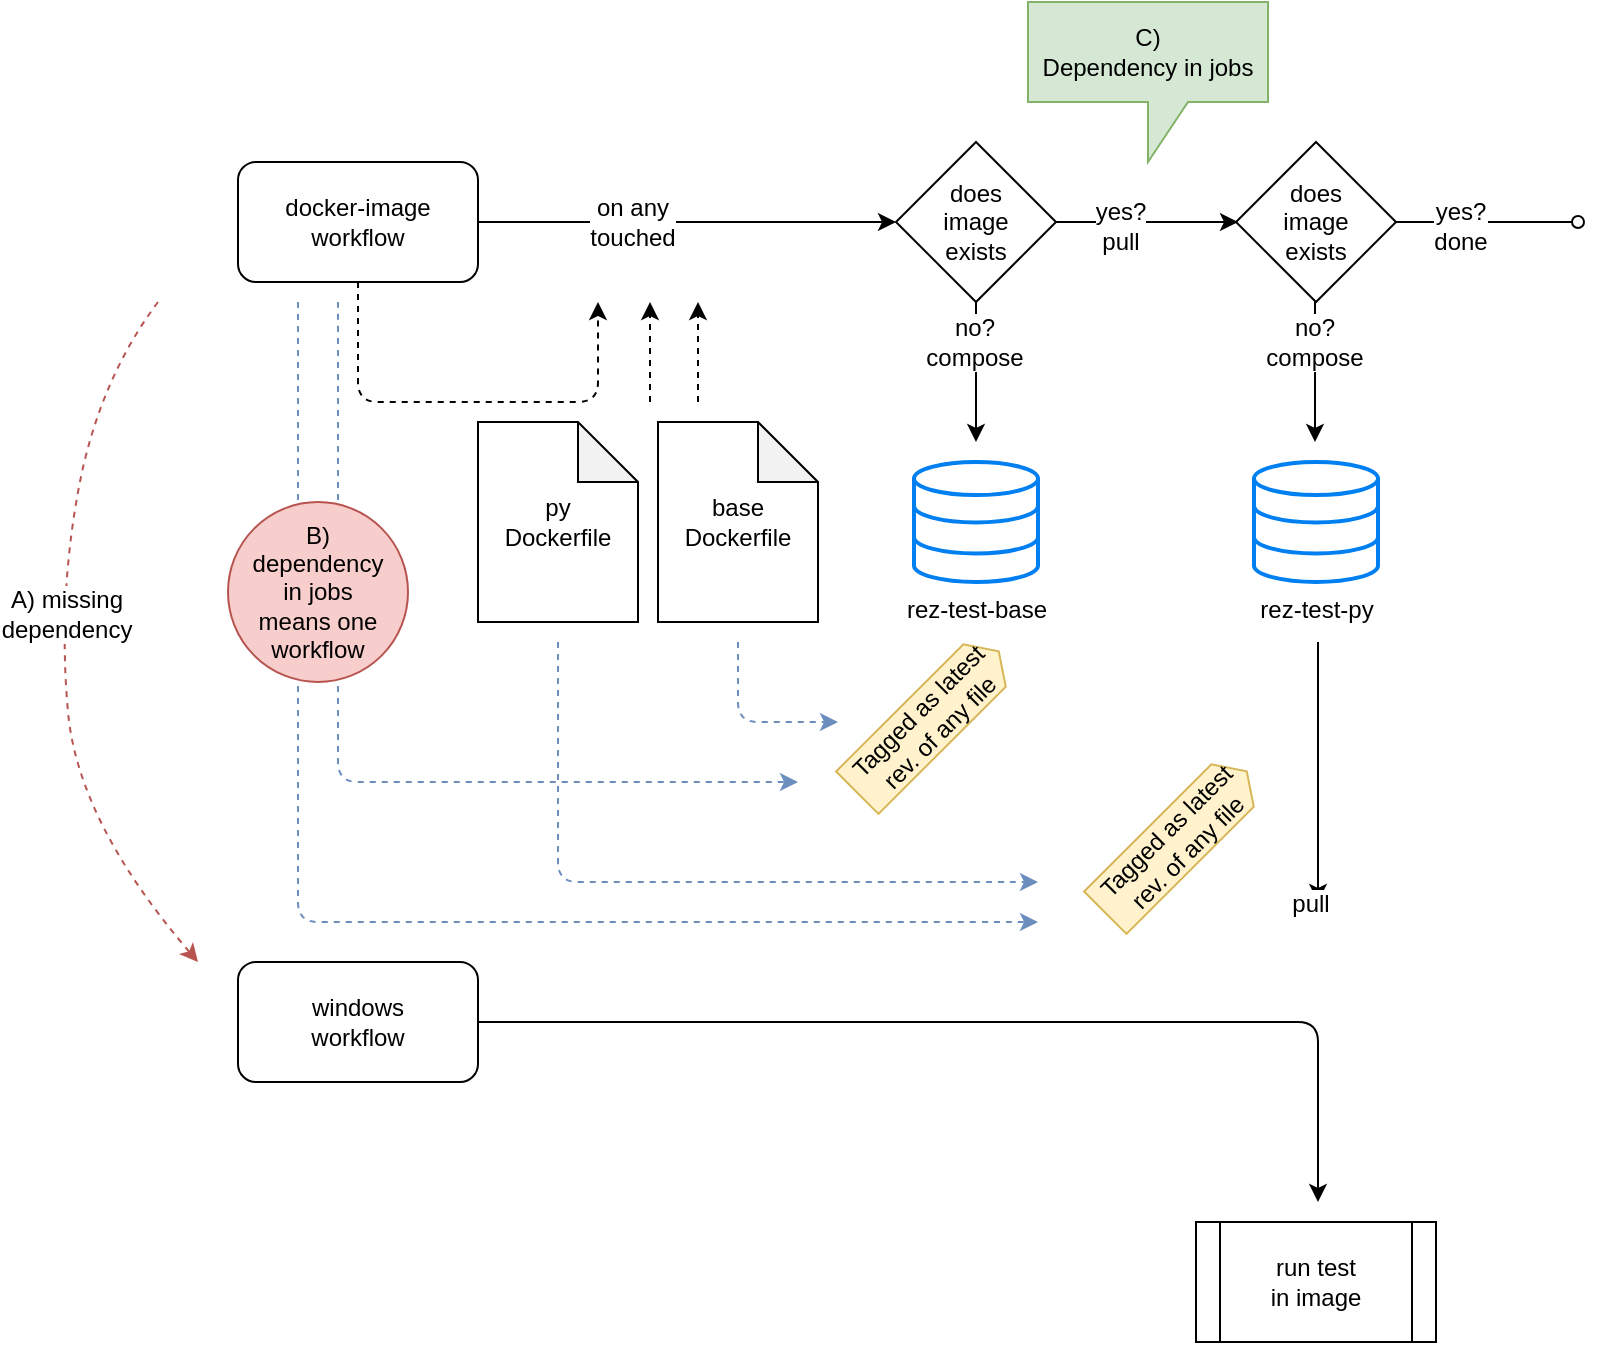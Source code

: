 <mxfile version="12.2.3" type="github" pages="1"><diagram id="07TFewHx925DniITfhkE" name="Page-1"><mxGraphModel dx="1346" dy="739" grid="1" gridSize="10" guides="1" tooltips="1" connect="1" arrows="1" fold="1" page="1" pageScale="1" pageWidth="850" pageHeight="1100" math="0" shadow="0"><root><mxCell id="0"/><mxCell id="1" parent="0"/><mxCell id="RJQnB6LMPSj4QXTXsC4M-6" style="edgeStyle=orthogonalEdgeStyle;rounded=0;orthogonalLoop=1;jettySize=auto;html=1;exitX=1;exitY=0.5;exitDx=0;exitDy=0;entryX=0;entryY=0.5;entryDx=0;entryDy=0;" edge="1" parent="1" source="RJQnB6LMPSj4QXTXsC4M-1" target="RJQnB6LMPSj4QXTXsC4M-4"><mxGeometry relative="1" as="geometry"/></mxCell><mxCell id="RJQnB6LMPSj4QXTXsC4M-7" value="on any &lt;br&gt;touched" style="text;html=1;resizable=0;points=[];align=center;verticalAlign=middle;labelBackgroundColor=#ffffff;" vertex="1" connectable="0" parent="RJQnB6LMPSj4QXTXsC4M-6"><mxGeometry x="-0.267" relative="1" as="geometry"><mxPoint as="offset"/></mxGeometry></mxCell><mxCell id="RJQnB6LMPSj4QXTXsC4M-1" value="docker-image&lt;br&gt;workflow" style="rounded=1;whiteSpace=wrap;html=1;" vertex="1" parent="1"><mxGeometry x="130" y="290" width="120" height="60" as="geometry"/></mxCell><mxCell id="RJQnB6LMPSj4QXTXsC4M-2" value="windows&lt;br&gt;workflow" style="rounded=1;whiteSpace=wrap;html=1;" vertex="1" parent="1"><mxGeometry x="130" y="690" width="120" height="60" as="geometry"/></mxCell><mxCell id="RJQnB6LMPSj4QXTXsC4M-30" style="edgeStyle=orthogonalEdgeStyle;rounded=0;orthogonalLoop=1;jettySize=auto;html=1;exitX=1;exitY=0.5;exitDx=0;exitDy=0;" edge="1" parent="1" source="RJQnB6LMPSj4QXTXsC4M-4"><mxGeometry relative="1" as="geometry"><mxPoint x="630" y="320" as="targetPoint"/></mxGeometry></mxCell><mxCell id="RJQnB6LMPSj4QXTXsC4M-31" value="yes?&lt;br&gt;pull" style="text;html=1;resizable=0;points=[];align=center;verticalAlign=middle;labelBackgroundColor=#ffffff;" vertex="1" connectable="0" parent="RJQnB6LMPSj4QXTXsC4M-30"><mxGeometry x="-0.297" y="-2" relative="1" as="geometry"><mxPoint as="offset"/></mxGeometry></mxCell><mxCell id="RJQnB6LMPSj4QXTXsC4M-4" value="does&lt;br&gt;image&lt;br&gt;exists" style="rhombus;whiteSpace=wrap;html=1;" vertex="1" parent="1"><mxGeometry x="459" y="280" width="80" height="80" as="geometry"/></mxCell><mxCell id="RJQnB6LMPSj4QXTXsC4M-9" value="base&lt;br&gt;Dockerfile" style="shape=note;whiteSpace=wrap;html=1;backgroundOutline=1;darkOpacity=0.05;" vertex="1" parent="1"><mxGeometry x="340" y="420" width="80" height="100" as="geometry"/></mxCell><mxCell id="RJQnB6LMPSj4QXTXsC4M-10" value="py&lt;br&gt;Dockerfile" style="shape=note;whiteSpace=wrap;html=1;backgroundOutline=1;darkOpacity=0.05;" vertex="1" parent="1"><mxGeometry x="250" y="420" width="80" height="100" as="geometry"/></mxCell><mxCell id="RJQnB6LMPSj4QXTXsC4M-20" value="" style="edgeStyle=elbowEdgeStyle;elbow=vertical;endArrow=classic;html=1;dashed=1;exitX=0.5;exitY=1;exitDx=0;exitDy=0;" edge="1" parent="1" source="RJQnB6LMPSj4QXTXsC4M-1"><mxGeometry width="50" height="50" relative="1" as="geometry"><mxPoint x="220" y="350" as="sourcePoint"/><mxPoint x="310" y="360" as="targetPoint"/><Array as="points"><mxPoint x="270" y="410"/><mxPoint x="290" y="240"/></Array></mxGeometry></mxCell><mxCell id="RJQnB6LMPSj4QXTXsC4M-21" value="" style="endArrow=classic;html=1;dashed=1;" edge="1" parent="1"><mxGeometry width="50" height="50" relative="1" as="geometry"><mxPoint x="336" y="410" as="sourcePoint"/><mxPoint x="336" y="360" as="targetPoint"/></mxGeometry></mxCell><mxCell id="RJQnB6LMPSj4QXTXsC4M-22" value="" style="endArrow=classic;html=1;dashed=1;" edge="1" parent="1"><mxGeometry width="50" height="50" relative="1" as="geometry"><mxPoint x="360" y="410" as="sourcePoint"/><mxPoint x="360" y="360" as="targetPoint"/></mxGeometry></mxCell><mxCell id="RJQnB6LMPSj4QXTXsC4M-24" value="rez-test-base" style="html=1;verticalLabelPosition=bottom;align=center;labelBackgroundColor=#ffffff;verticalAlign=top;strokeWidth=2;strokeColor=#0080F0;shadow=0;dashed=0;shape=mxgraph.ios7.icons.data;" vertex="1" parent="1"><mxGeometry x="468" y="440" width="62" height="60" as="geometry"/></mxCell><mxCell id="RJQnB6LMPSj4QXTXsC4M-25" value="rez-test-py" style="html=1;verticalLabelPosition=bottom;align=center;labelBackgroundColor=#ffffff;verticalAlign=top;strokeWidth=2;strokeColor=#0080F0;shadow=0;dashed=0;shape=mxgraph.ios7.icons.data;" vertex="1" parent="1"><mxGeometry x="638" y="440" width="62" height="60" as="geometry"/></mxCell><mxCell id="RJQnB6LMPSj4QXTXsC4M-32" style="edgeStyle=orthogonalEdgeStyle;rounded=0;orthogonalLoop=1;jettySize=auto;html=1;exitX=1;exitY=0.5;exitDx=0;exitDy=0;endArrow=oval;endFill=0;" edge="1" parent="1" source="RJQnB6LMPSj4QXTXsC4M-34"><mxGeometry relative="1" as="geometry"><mxPoint x="800" y="320" as="targetPoint"/></mxGeometry></mxCell><mxCell id="RJQnB6LMPSj4QXTXsC4M-33" value="yes?&lt;br&gt;done" style="text;html=1;resizable=0;points=[];align=center;verticalAlign=middle;labelBackgroundColor=#ffffff;" vertex="1" connectable="0" parent="RJQnB6LMPSj4QXTXsC4M-32"><mxGeometry x="-0.297" y="-2" relative="1" as="geometry"><mxPoint as="offset"/></mxGeometry></mxCell><mxCell id="RJQnB6LMPSj4QXTXsC4M-34" value="does&lt;br&gt;image&lt;br&gt;exists" style="rhombus;whiteSpace=wrap;html=1;" vertex="1" parent="1"><mxGeometry x="629" y="280" width="80" height="80" as="geometry"/></mxCell><mxCell id="RJQnB6LMPSj4QXTXsC4M-37" value="" style="endArrow=classic;html=1;exitX=0.5;exitY=1;exitDx=0;exitDy=0;" edge="1" parent="1" source="RJQnB6LMPSj4QXTXsC4M-4"><mxGeometry width="50" height="50" relative="1" as="geometry"><mxPoint x="130" y="660" as="sourcePoint"/><mxPoint x="499" y="430" as="targetPoint"/></mxGeometry></mxCell><mxCell id="RJQnB6LMPSj4QXTXsC4M-38" value="no?&lt;br&gt;compose" style="text;html=1;resizable=0;points=[];align=center;verticalAlign=middle;labelBackgroundColor=#ffffff;" vertex="1" connectable="0" parent="RJQnB6LMPSj4QXTXsC4M-37"><mxGeometry x="-0.44" y="-1" relative="1" as="geometry"><mxPoint as="offset"/></mxGeometry></mxCell><mxCell id="RJQnB6LMPSj4QXTXsC4M-39" value="" style="endArrow=classic;html=1;exitX=0.5;exitY=1;exitDx=0;exitDy=0;" edge="1" parent="1"><mxGeometry width="50" height="50" relative="1" as="geometry"><mxPoint x="668.5" y="360" as="sourcePoint"/><mxPoint x="668.5" y="430" as="targetPoint"/></mxGeometry></mxCell><mxCell id="RJQnB6LMPSj4QXTXsC4M-40" value="no?&lt;br&gt;compose" style="text;html=1;resizable=0;points=[];align=center;verticalAlign=middle;labelBackgroundColor=#ffffff;" vertex="1" connectable="0" parent="RJQnB6LMPSj4QXTXsC4M-39"><mxGeometry x="-0.44" y="-1" relative="1" as="geometry"><mxPoint as="offset"/></mxGeometry></mxCell><mxCell id="RJQnB6LMPSj4QXTXsC4M-41" value="" style="curved=1;endArrow=classic;html=1;dashed=1;fillColor=#f8cecc;strokeColor=#b85450;" edge="1" parent="1"><mxGeometry width="50" height="50" relative="1" as="geometry"><mxPoint x="90" y="360" as="sourcePoint"/><mxPoint x="110" y="690" as="targetPoint"/><Array as="points"><mxPoint x="60" y="400"/><mxPoint x="40" y="510"/><mxPoint x="50" y="620"/></Array></mxGeometry></mxCell><mxCell id="RJQnB6LMPSj4QXTXsC4M-42" value="A) missing&lt;br&gt;dependency" style="text;html=1;resizable=0;points=[];align=center;verticalAlign=middle;labelBackgroundColor=#ffffff;" vertex="1" connectable="0" parent="RJQnB6LMPSj4QXTXsC4M-41"><mxGeometry x="-0.08" y="3" relative="1" as="geometry"><mxPoint as="offset"/></mxGeometry></mxCell><mxCell id="RJQnB6LMPSj4QXTXsC4M-43" value="" style="endArrow=classic;html=1;" edge="1" parent="1"><mxGeometry width="50" height="50" relative="1" as="geometry"><mxPoint x="670" y="530" as="sourcePoint"/><mxPoint x="670" y="660" as="targetPoint"/></mxGeometry></mxCell><mxCell id="RJQnB6LMPSj4QXTXsC4M-44" value="pull" style="text;html=1;resizable=0;points=[];align=center;verticalAlign=middle;labelBackgroundColor=#ffffff;" vertex="1" connectable="0" parent="RJQnB6LMPSj4QXTXsC4M-43"><mxGeometry x="0.236" y="-4" relative="1" as="geometry"><mxPoint y="50" as="offset"/></mxGeometry></mxCell><mxCell id="RJQnB6LMPSj4QXTXsC4M-49" value="" style="edgeStyle=segmentEdgeStyle;endArrow=classic;html=1;exitX=1;exitY=0.5;exitDx=0;exitDy=0;" edge="1" parent="1" source="RJQnB6LMPSj4QXTXsC4M-2"><mxGeometry width="50" height="50" relative="1" as="geometry"><mxPoint x="320" y="840" as="sourcePoint"/><mxPoint x="670" y="810" as="targetPoint"/><Array as="points"><mxPoint x="670" y="720"/><mxPoint x="670" y="790"/></Array></mxGeometry></mxCell><mxCell id="RJQnB6LMPSj4QXTXsC4M-52" value="Tagged as latest&lt;br&gt;rev. of any file" style="html=1;shadow=0;dashed=0;align=center;verticalAlign=middle;shape=mxgraph.arrows2.arrow;dy=0;dx=10;notch=0;flipH=0;rotation=-45;fillColor=#fff2cc;strokeColor=#d6b656;" vertex="1" parent="1"><mxGeometry x="549" y="615" width="100" height="30" as="geometry"/></mxCell><mxCell id="RJQnB6LMPSj4QXTXsC4M-55" value="" style="edgeStyle=segmentEdgeStyle;endArrow=classic;html=1;fillColor=#dae8fc;strokeColor=#6c8ebf;dashed=1;" edge="1" parent="1"><mxGeometry width="50" height="50" relative="1" as="geometry"><mxPoint x="290" y="530" as="sourcePoint"/><mxPoint x="530" y="650" as="targetPoint"/><Array as="points"><mxPoint x="290" y="650"/><mxPoint x="510" y="650"/></Array></mxGeometry></mxCell><mxCell id="RJQnB6LMPSj4QXTXsC4M-57" value="" style="edgeStyle=segmentEdgeStyle;endArrow=classic;html=1;fillColor=#dae8fc;strokeColor=#6c8ebf;dashed=1;" edge="1" parent="1"><mxGeometry width="50" height="50" relative="1" as="geometry"><mxPoint x="160" y="360" as="sourcePoint"/><mxPoint x="530" y="670" as="targetPoint"/><Array as="points"><mxPoint x="160" y="670"/><mxPoint x="510" y="670"/></Array></mxGeometry></mxCell><mxCell id="RJQnB6LMPSj4QXTXsC4M-58" value="run test&lt;br&gt;in image" style="shape=process;whiteSpace=wrap;html=1;backgroundOutline=1;" vertex="1" parent="1"><mxGeometry x="609" y="820" width="120" height="60" as="geometry"/></mxCell><mxCell id="RJQnB6LMPSj4QXTXsC4M-59" value="Tagged as latest&lt;br&gt;rev. of any file" style="html=1;shadow=0;dashed=0;align=center;verticalAlign=middle;shape=mxgraph.arrows2.arrow;dy=0;dx=10;notch=0;flipH=0;rotation=-45;fillColor=#fff2cc;strokeColor=#d6b656;" vertex="1" parent="1"><mxGeometry x="425" y="555" width="100" height="30" as="geometry"/></mxCell><mxCell id="RJQnB6LMPSj4QXTXsC4M-62" value="" style="edgeStyle=segmentEdgeStyle;endArrow=classic;html=1;fillColor=#dae8fc;strokeColor=#6c8ebf;dashed=1;" edge="1" parent="1"><mxGeometry width="50" height="50" relative="1" as="geometry"><mxPoint x="380" y="530" as="sourcePoint"/><mxPoint x="430" y="570" as="targetPoint"/><Array as="points"><mxPoint x="380" y="570"/></Array></mxGeometry></mxCell><mxCell id="RJQnB6LMPSj4QXTXsC4M-63" value="" style="edgeStyle=segmentEdgeStyle;endArrow=classic;html=1;fillColor=#dae8fc;strokeColor=#6c8ebf;dashed=1;" edge="1" parent="1"><mxGeometry width="50" height="50" relative="1" as="geometry"><mxPoint x="180" y="360" as="sourcePoint"/><mxPoint x="410" y="600" as="targetPoint"/><Array as="points"><mxPoint x="180" y="365"/><mxPoint x="180" y="600"/></Array></mxGeometry></mxCell><mxCell id="RJQnB6LMPSj4QXTXsC4M-64" value="B)&lt;br&gt;dependency&lt;br&gt;in jobs&lt;br&gt;means one&lt;br&gt;workflow" style="ellipse;whiteSpace=wrap;html=1;aspect=fixed;fillColor=#f8cecc;strokeColor=#b85450;" vertex="1" parent="1"><mxGeometry x="125" y="460" width="90" height="90" as="geometry"/></mxCell><mxCell id="RJQnB6LMPSj4QXTXsC4M-65" value="C)&lt;br&gt;Dependency in jobs" style="shape=callout;whiteSpace=wrap;html=1;perimeter=calloutPerimeter;fillColor=#d5e8d4;strokeColor=#82b366;" vertex="1" parent="1"><mxGeometry x="525" y="210" width="120" height="80" as="geometry"/></mxCell></root></mxGraphModel></diagram></mxfile>